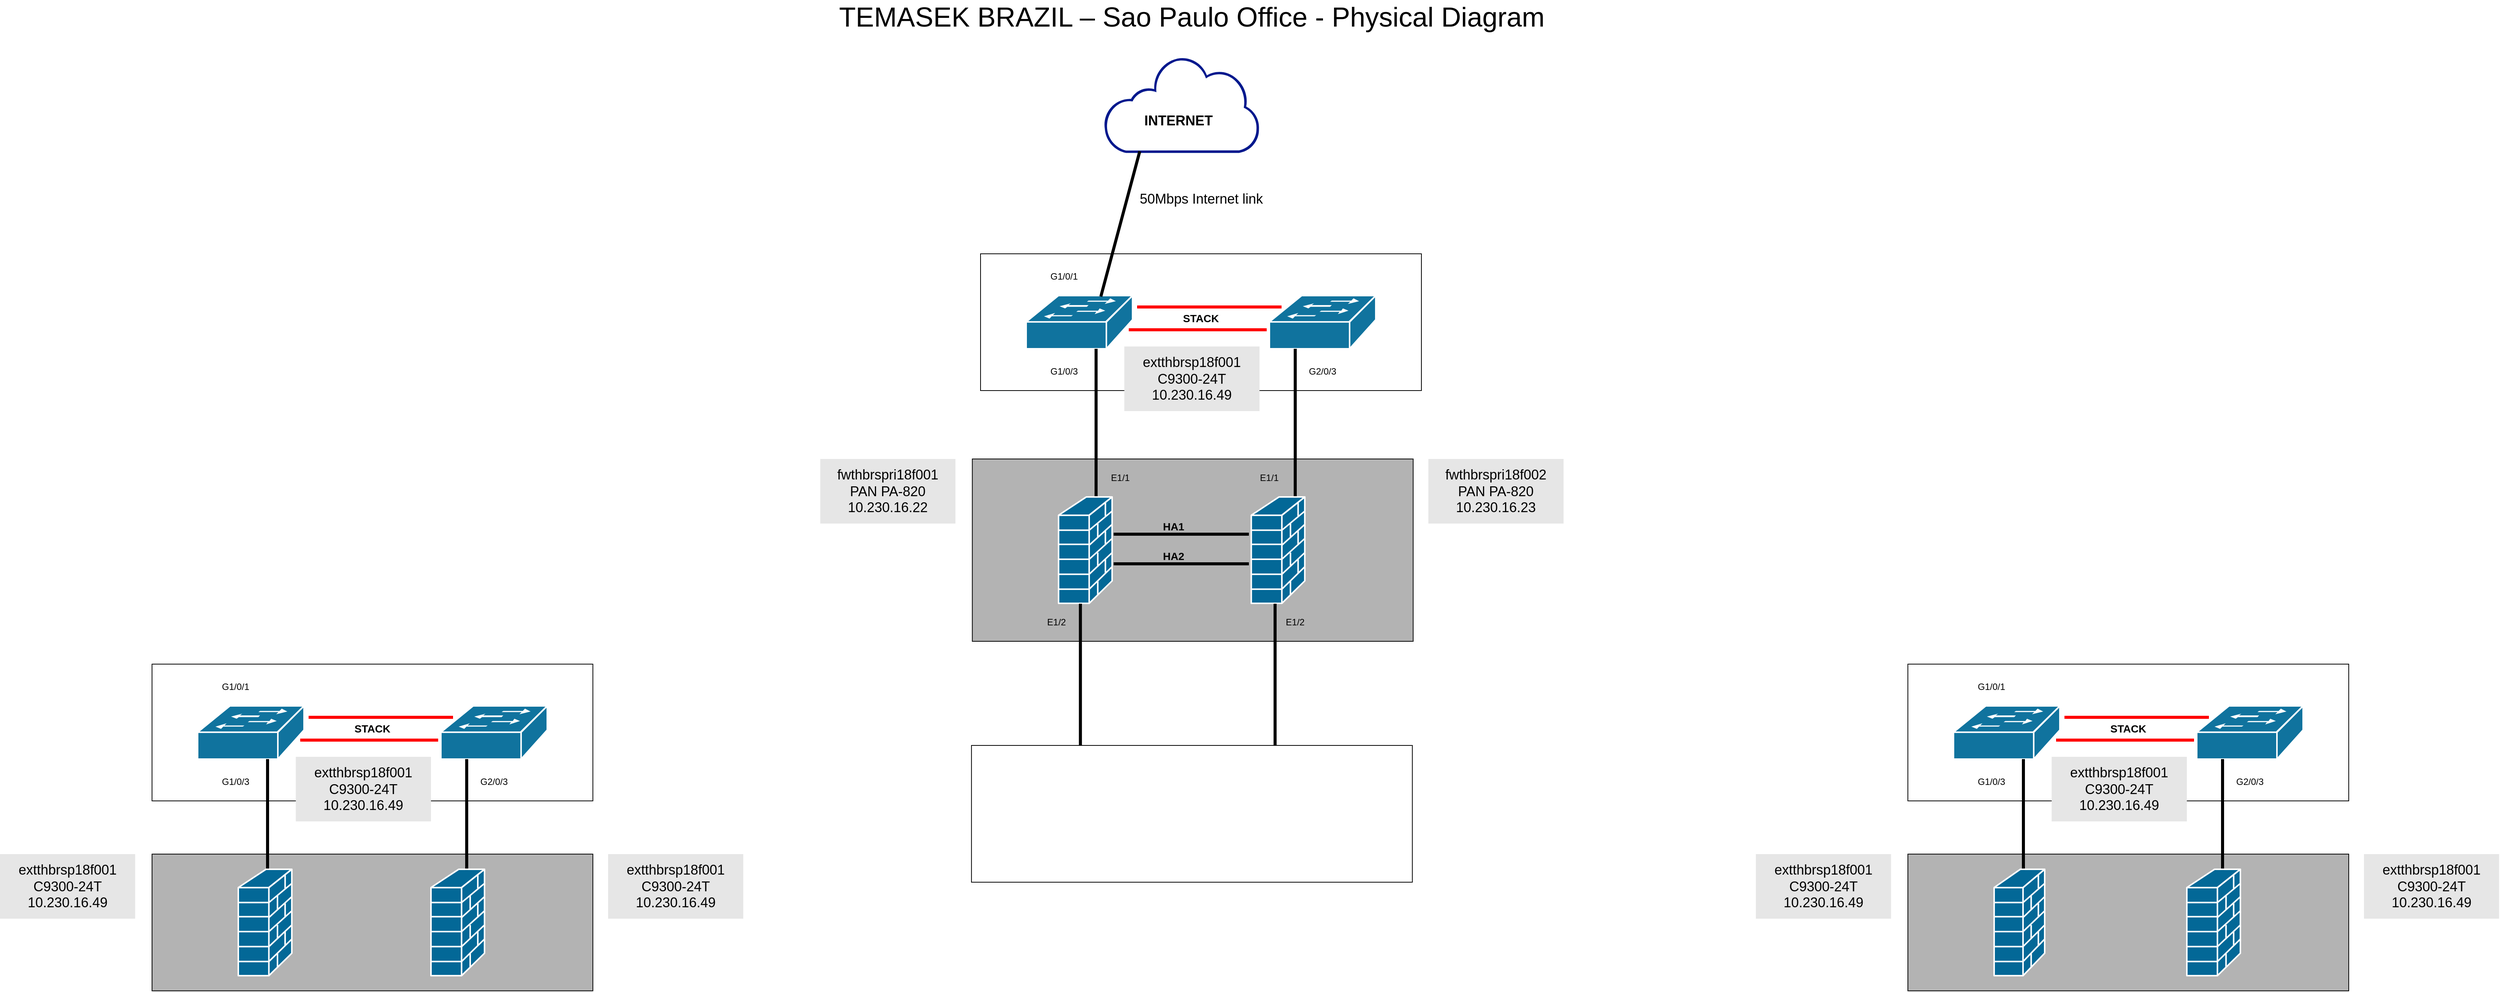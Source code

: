 <mxfile version="21.3.7" type="github">
  <diagram name="Page-1" id="c37626ed-c26b-45fb-9056-f9ebc6bb27b6">
    <mxGraphModel dx="2875" dy="1147" grid="1" gridSize="10" guides="1" tooltips="1" connect="1" arrows="1" fold="1" page="1" pageScale="1" pageWidth="1100" pageHeight="850" background="none" math="0" shadow="0">
      <root>
        <mxCell id="0" />
        <mxCell id="1" style="" parent="0" />
        <mxCell id="zVsSm3GNM5P4r3RZKPwx-50" value="" style="whiteSpace=wrap;html=1;fillColor=#B3B3B3;" parent="1" vertex="1">
          <mxGeometry x="-280.83" y="-120" width="580" height="240" as="geometry" />
        </mxCell>
        <mxCell id="zVsSm3GNM5P4r3RZKPwx-32" value="" style="whiteSpace=wrap;html=1;" parent="1" vertex="1">
          <mxGeometry x="-270" y="-390" width="580" height="180" as="geometry" />
        </mxCell>
        <mxCell id="zVsSm3GNM5P4r3RZKPwx-3" value="" style="shape=mxgraph.cisco.switches.workgroup_switch;html=1;dashed=0;fillColor=#10739E;strokeColor=#ffffff;strokeWidth=2;verticalLabelPosition=bottom;verticalAlign=top;fontFamily=Helvetica;fontSize=36;fontColor=#FFB366" parent="1" vertex="1">
          <mxGeometry x="-210" y="-335" width="140" height="70" as="geometry" />
        </mxCell>
        <mxCell id="zVsSm3GNM5P4r3RZKPwx-8" value="" style="shape=mxgraph.cisco.security.firewall;html=1;pointerEvents=1;dashed=0;fillColor=#036897;strokeColor=#ffffff;strokeWidth=2;verticalLabelPosition=bottom;verticalAlign=top;align=center;outlineConnect=0;" parent="1" vertex="1">
          <mxGeometry x="-167.34" y="-70" width="70.43" height="140" as="geometry" />
        </mxCell>
        <mxCell id="zVsSm3GNM5P4r3RZKPwx-10" value="" style="sketch=0;aspect=fixed;pointerEvents=1;shadow=0;dashed=0;html=1;strokeColor=none;labelPosition=center;verticalLabelPosition=bottom;verticalAlign=top;align=center;fillColor=#00188D;shape=mxgraph.mscae.enterprise.internet_hollow" parent="1" vertex="1">
          <mxGeometry x="-108.16" y="-650" width="205.16" height="127.2" as="geometry" />
        </mxCell>
        <mxCell id="zVsSm3GNM5P4r3RZKPwx-12" value="G1/0/1" style="text;strokeColor=none;align=center;fillColor=none;html=1;verticalAlign=middle;whiteSpace=wrap;rounded=0;" parent="1" vertex="1">
          <mxGeometry x="-190" y="-375" width="60" height="30" as="geometry" />
        </mxCell>
        <mxCell id="zVsSm3GNM5P4r3RZKPwx-13" value="G1/0/3" style="text;strokeColor=none;align=center;fillColor=none;html=1;verticalAlign=middle;whiteSpace=wrap;rounded=0;" parent="1" vertex="1">
          <mxGeometry x="-190" y="-250" width="60" height="30" as="geometry" />
        </mxCell>
        <mxCell id="zVsSm3GNM5P4r3RZKPwx-19" value="G2/0/3" style="text;strokeColor=none;align=center;fillColor=none;html=1;verticalAlign=middle;whiteSpace=wrap;rounded=0;" parent="1" vertex="1">
          <mxGeometry x="150" y="-250" width="60" height="30" as="geometry" />
        </mxCell>
        <mxCell id="zVsSm3GNM5P4r3RZKPwx-24" value="" style="line;html=1;strokeColor=#FF0000;fillColor=#FF0000;" parent="1" vertex="1">
          <mxGeometry x="-75" y="-295" width="181.45" height="10" as="geometry" />
        </mxCell>
        <mxCell id="zVsSm3GNM5P4r3RZKPwx-26" value="" style="shape=mxgraph.cisco.switches.workgroup_switch;html=1;dashed=0;fillColor=#10739E;strokeColor=#ffffff;strokeWidth=2;verticalLabelPosition=bottom;verticalAlign=top;fontFamily=Helvetica;fontSize=36;fontColor=#FFB366" parent="1" vertex="1">
          <mxGeometry x="110" y="-335" width="140" height="70" as="geometry" />
        </mxCell>
        <mxCell id="zVsSm3GNM5P4r3RZKPwx-27" value="" style="line;html=1;strokeColor=#FF0000;fillColor=#FF0000;" parent="1" vertex="1">
          <mxGeometry x="-64" y="-325" width="190" height="10" as="geometry" />
        </mxCell>
        <mxCell id="zVsSm3GNM5P4r3RZKPwx-28" value="&lt;b&gt;&lt;font style=&quot;font-size: 14px;&quot;&gt;STACK&lt;/font&gt;&lt;/b&gt;" style="text;strokeColor=none;align=center;fillColor=none;html=1;verticalAlign=middle;whiteSpace=wrap;rounded=0;" parent="1" vertex="1">
          <mxGeometry x="-10" y="-320" width="60" height="30" as="geometry" />
        </mxCell>
        <mxCell id="zVsSm3GNM5P4r3RZKPwx-29" value="&lt;font style=&quot;font-size: 36px;&quot;&gt;TEMASEK BRAZIL – Sao Paulo Office - Physical Diagram&lt;/font&gt;" style="text;strokeColor=none;align=center;fillColor=none;html=1;verticalAlign=middle;whiteSpace=wrap;rounded=0;" parent="1" vertex="1">
          <mxGeometry x="-496.92" y="-717" width="1010" height="30" as="geometry" />
        </mxCell>
        <mxCell id="zVsSm3GNM5P4r3RZKPwx-46" value="" style="line;html=1;strokeColor=#000000;fillColor=#FF0000;rotation=-75;" parent="1" vertex="1">
          <mxGeometry x="-185.08" y="-434.34" width="197.91" height="10" as="geometry" />
        </mxCell>
        <mxCell id="zVsSm3GNM5P4r3RZKPwx-42" value="" style="line;html=1;strokeColor=#000000;fillColor=#FF0000;rotation=-90;" parent="1" vertex="1">
          <mxGeometry x="46" y="-172" width="196" height="10" as="geometry" />
        </mxCell>
        <mxCell id="zVsSm3GNM5P4r3RZKPwx-43" value="&lt;font style=&quot;font-size: 18px;&quot;&gt;extthbrsp18f001&lt;br&gt;C9300-24T&lt;br&gt;10.230.16.49&lt;/font&gt;" style="text;strokeColor=none;align=center;fillColor=#E6E6E6;html=1;verticalAlign=middle;whiteSpace=wrap;rounded=0;" parent="1" vertex="1">
          <mxGeometry x="-80.83" y="-268" width="177.83" height="85" as="geometry" />
        </mxCell>
        <mxCell id="zVsSm3GNM5P4r3RZKPwx-52" value="" style="shape=mxgraph.cisco.security.firewall;html=1;pointerEvents=1;dashed=0;fillColor=#036897;strokeColor=#ffffff;strokeWidth=2;verticalLabelPosition=bottom;verticalAlign=top;align=center;outlineConnect=0;" parent="1" vertex="1">
          <mxGeometry x="86.17" y="-70" width="70.43" height="140" as="geometry" />
        </mxCell>
        <mxCell id="zVsSm3GNM5P4r3RZKPwx-53" value="" style="line;html=1;strokeColor=#000000;fillColor=#FF0000;rotation=-90;" parent="1" vertex="1">
          <mxGeometry x="-215" y="-173" width="194" height="10" as="geometry" />
        </mxCell>
        <mxCell id="zVsSm3GNM5P4r3RZKPwx-55" value="&lt;font style=&quot;font-size: 18px;&quot;&gt;fwthbrspri18f002&lt;br&gt;PAN PA-820&lt;br&gt;10.230.16.23&lt;/font&gt;" style="text;strokeColor=none;align=center;fillColor=#E6E6E6;html=1;verticalAlign=middle;whiteSpace=wrap;rounded=0;" parent="1" vertex="1">
          <mxGeometry x="319.17" y="-120" width="177.83" height="85" as="geometry" />
        </mxCell>
        <mxCell id="zVsSm3GNM5P4r3RZKPwx-56" value="&lt;font style=&quot;font-size: 18px;&quot;&gt;fwthbrspri18f001&lt;br&gt;PAN PA-820&lt;br&gt;10.230.16.22&lt;/font&gt;" style="text;strokeColor=none;align=center;fillColor=#E6E6E6;html=1;verticalAlign=middle;whiteSpace=wrap;rounded=0;" parent="1" vertex="1">
          <mxGeometry x="-480.83" y="-120" width="177.83" height="85" as="geometry" />
        </mxCell>
        <mxCell id="zVsSm3GNM5P4r3RZKPwx-74" value="" style="whiteSpace=wrap;html=1;fillColor=#B3B3B3;" parent="1" vertex="1">
          <mxGeometry x="950" y="400" width="580" height="180" as="geometry" />
        </mxCell>
        <mxCell id="zVsSm3GNM5P4r3RZKPwx-75" value="" style="whiteSpace=wrap;html=1;" parent="1" vertex="1">
          <mxGeometry x="950" y="150" width="580" height="180" as="geometry" />
        </mxCell>
        <mxCell id="zVsSm3GNM5P4r3RZKPwx-76" value="" style="shape=mxgraph.cisco.switches.workgroup_switch;html=1;dashed=0;fillColor=#10739E;strokeColor=#ffffff;strokeWidth=2;verticalLabelPosition=bottom;verticalAlign=top;fontFamily=Helvetica;fontSize=36;fontColor=#FFB366" parent="1" vertex="1">
          <mxGeometry x="1010.0" y="205" width="140" height="70" as="geometry" />
        </mxCell>
        <mxCell id="zVsSm3GNM5P4r3RZKPwx-77" value="" style="shape=mxgraph.cisco.security.firewall;html=1;pointerEvents=1;dashed=0;fillColor=#036897;strokeColor=#ffffff;strokeWidth=2;verticalLabelPosition=bottom;verticalAlign=top;align=center;outlineConnect=0;" parent="1" vertex="1">
          <mxGeometry x="1063.49" y="420" width="66.51" height="140" as="geometry" />
        </mxCell>
        <mxCell id="zVsSm3GNM5P4r3RZKPwx-78" value="G1/0/1" style="text;strokeColor=none;align=center;fillColor=none;html=1;verticalAlign=middle;whiteSpace=wrap;rounded=0;" parent="1" vertex="1">
          <mxGeometry x="1030" y="165" width="60" height="30" as="geometry" />
        </mxCell>
        <mxCell id="zVsSm3GNM5P4r3RZKPwx-79" value="G1/0/3" style="text;strokeColor=none;align=center;fillColor=none;html=1;verticalAlign=middle;whiteSpace=wrap;rounded=0;" parent="1" vertex="1">
          <mxGeometry x="1030" y="290" width="60" height="30" as="geometry" />
        </mxCell>
        <mxCell id="zVsSm3GNM5P4r3RZKPwx-80" value="G2/0/3" style="text;strokeColor=none;align=center;fillColor=none;html=1;verticalAlign=middle;whiteSpace=wrap;rounded=0;" parent="1" vertex="1">
          <mxGeometry x="1370" y="290" width="60" height="30" as="geometry" />
        </mxCell>
        <mxCell id="zVsSm3GNM5P4r3RZKPwx-81" value="" style="line;html=1;strokeColor=#FF0000;fillColor=#FF0000;" parent="1" vertex="1">
          <mxGeometry x="1145" y="245" width="181.45" height="10" as="geometry" />
        </mxCell>
        <mxCell id="zVsSm3GNM5P4r3RZKPwx-82" value="" style="shape=mxgraph.cisco.switches.workgroup_switch;html=1;dashed=0;fillColor=#10739E;strokeColor=#ffffff;strokeWidth=2;verticalLabelPosition=bottom;verticalAlign=top;fontFamily=Helvetica;fontSize=36;fontColor=#FFB366" parent="1" vertex="1">
          <mxGeometry x="1330" y="205" width="140" height="70" as="geometry" />
        </mxCell>
        <mxCell id="zVsSm3GNM5P4r3RZKPwx-83" value="" style="line;html=1;strokeColor=#FF0000;fillColor=#FF0000;" parent="1" vertex="1">
          <mxGeometry x="1156" y="215" width="190" height="10" as="geometry" />
        </mxCell>
        <mxCell id="zVsSm3GNM5P4r3RZKPwx-84" value="&lt;b&gt;&lt;font style=&quot;font-size: 14px;&quot;&gt;STACK&lt;/font&gt;&lt;/b&gt;" style="text;strokeColor=none;align=center;fillColor=none;html=1;verticalAlign=middle;whiteSpace=wrap;rounded=0;" parent="1" vertex="1">
          <mxGeometry x="1210" y="220" width="60" height="30" as="geometry" />
        </mxCell>
        <mxCell id="zVsSm3GNM5P4r3RZKPwx-85" value="" style="line;html=1;strokeColor=#000000;fillColor=#FF0000;rotation=-90;" parent="1" vertex="1">
          <mxGeometry x="1292" y="342" width="144" height="10" as="geometry" />
        </mxCell>
        <mxCell id="zVsSm3GNM5P4r3RZKPwx-86" value="&lt;font style=&quot;font-size: 18px;&quot;&gt;extthbrsp18f001&lt;br&gt;C9300-24T&lt;br&gt;10.230.16.49&lt;/font&gt;" style="text;strokeColor=none;align=center;fillColor=#E6E6E6;html=1;verticalAlign=middle;whiteSpace=wrap;rounded=0;" parent="1" vertex="1">
          <mxGeometry x="1139.17" y="272" width="177.83" height="85" as="geometry" />
        </mxCell>
        <mxCell id="zVsSm3GNM5P4r3RZKPwx-87" value="" style="shape=mxgraph.cisco.security.firewall;html=1;pointerEvents=1;dashed=0;fillColor=#036897;strokeColor=#ffffff;strokeWidth=2;verticalLabelPosition=bottom;verticalAlign=top;align=center;outlineConnect=0;" parent="1" vertex="1">
          <mxGeometry x="1317" y="420" width="70.43" height="140" as="geometry" />
        </mxCell>
        <mxCell id="zVsSm3GNM5P4r3RZKPwx-88" value="" style="line;html=1;strokeColor=#000000;fillColor=#FF0000;rotation=-90;" parent="1" vertex="1">
          <mxGeometry x="1030" y="342" width="144" height="10" as="geometry" />
        </mxCell>
        <mxCell id="zVsSm3GNM5P4r3RZKPwx-89" value="&lt;font style=&quot;font-size: 18px;&quot;&gt;extthbrsp18f001&lt;br&gt;C9300-24T&lt;br&gt;10.230.16.49&lt;/font&gt;" style="text;strokeColor=none;align=center;fillColor=#E6E6E6;html=1;verticalAlign=middle;whiteSpace=wrap;rounded=0;" parent="1" vertex="1">
          <mxGeometry x="1550" y="400" width="177.83" height="85" as="geometry" />
        </mxCell>
        <mxCell id="zVsSm3GNM5P4r3RZKPwx-90" value="&lt;font style=&quot;font-size: 18px;&quot;&gt;extthbrsp18f001&lt;br&gt;C9300-24T&lt;br&gt;10.230.16.49&lt;/font&gt;" style="text;strokeColor=none;align=center;fillColor=#E6E6E6;html=1;verticalAlign=middle;whiteSpace=wrap;rounded=0;" parent="1" vertex="1">
          <mxGeometry x="750" y="400" width="177.83" height="85" as="geometry" />
        </mxCell>
        <mxCell id="zVsSm3GNM5P4r3RZKPwx-91" value="" style="whiteSpace=wrap;html=1;fillColor=#B3B3B3;" parent="1" vertex="1">
          <mxGeometry x="-1360" y="400" width="580" height="180" as="geometry" />
        </mxCell>
        <mxCell id="zVsSm3GNM5P4r3RZKPwx-92" value="" style="whiteSpace=wrap;html=1;" parent="1" vertex="1">
          <mxGeometry x="-1360" y="150" width="580" height="180" as="geometry" />
        </mxCell>
        <mxCell id="zVsSm3GNM5P4r3RZKPwx-93" value="" style="shape=mxgraph.cisco.switches.workgroup_switch;html=1;dashed=0;fillColor=#10739E;strokeColor=#ffffff;strokeWidth=2;verticalLabelPosition=bottom;verticalAlign=top;fontFamily=Helvetica;fontSize=36;fontColor=#FFB366" parent="1" vertex="1">
          <mxGeometry x="-1300" y="205" width="140" height="70" as="geometry" />
        </mxCell>
        <mxCell id="zVsSm3GNM5P4r3RZKPwx-94" value="" style="shape=mxgraph.cisco.security.firewall;html=1;pointerEvents=1;dashed=0;fillColor=#036897;strokeColor=#ffffff;strokeWidth=2;verticalLabelPosition=bottom;verticalAlign=top;align=center;outlineConnect=0;" parent="1" vertex="1">
          <mxGeometry x="-1246.51" y="420" width="70.43" height="140" as="geometry" />
        </mxCell>
        <mxCell id="zVsSm3GNM5P4r3RZKPwx-95" value="G1/0/1" style="text;strokeColor=none;align=center;fillColor=none;html=1;verticalAlign=middle;whiteSpace=wrap;rounded=0;" parent="1" vertex="1">
          <mxGeometry x="-1280" y="165" width="60" height="30" as="geometry" />
        </mxCell>
        <mxCell id="zVsSm3GNM5P4r3RZKPwx-96" value="G1/0/3" style="text;strokeColor=none;align=center;fillColor=none;html=1;verticalAlign=middle;whiteSpace=wrap;rounded=0;" parent="1" vertex="1">
          <mxGeometry x="-1280" y="290" width="60" height="30" as="geometry" />
        </mxCell>
        <mxCell id="zVsSm3GNM5P4r3RZKPwx-97" value="G2/0/3" style="text;strokeColor=none;align=center;fillColor=none;html=1;verticalAlign=middle;whiteSpace=wrap;rounded=0;" parent="1" vertex="1">
          <mxGeometry x="-940" y="290" width="60" height="30" as="geometry" />
        </mxCell>
        <mxCell id="zVsSm3GNM5P4r3RZKPwx-98" value="" style="line;html=1;strokeColor=#FF0000;fillColor=#FF0000;" parent="1" vertex="1">
          <mxGeometry x="-1165" y="245" width="181.45" height="10" as="geometry" />
        </mxCell>
        <mxCell id="zVsSm3GNM5P4r3RZKPwx-99" value="" style="shape=mxgraph.cisco.switches.workgroup_switch;html=1;dashed=0;fillColor=#10739E;strokeColor=#ffffff;strokeWidth=2;verticalLabelPosition=bottom;verticalAlign=top;fontFamily=Helvetica;fontSize=36;fontColor=#FFB366" parent="1" vertex="1">
          <mxGeometry x="-980" y="205" width="140" height="70" as="geometry" />
        </mxCell>
        <mxCell id="zVsSm3GNM5P4r3RZKPwx-100" value="" style="line;html=1;strokeColor=#FF0000;fillColor=#FF0000;" parent="1" vertex="1">
          <mxGeometry x="-1154" y="215" width="190" height="10" as="geometry" />
        </mxCell>
        <mxCell id="zVsSm3GNM5P4r3RZKPwx-101" value="&lt;b&gt;&lt;font style=&quot;font-size: 14px;&quot;&gt;STACK&lt;/font&gt;&lt;/b&gt;" style="text;strokeColor=none;align=center;fillColor=none;html=1;verticalAlign=middle;whiteSpace=wrap;rounded=0;" parent="1" vertex="1">
          <mxGeometry x="-1100" y="220" width="60" height="30" as="geometry" />
        </mxCell>
        <mxCell id="zVsSm3GNM5P4r3RZKPwx-102" value="" style="line;html=1;strokeColor=#000000;fillColor=#FF0000;rotation=-90;" parent="1" vertex="1">
          <mxGeometry x="-1018" y="342" width="144" height="10" as="geometry" />
        </mxCell>
        <mxCell id="zVsSm3GNM5P4r3RZKPwx-103" value="&lt;font style=&quot;font-size: 18px;&quot;&gt;extthbrsp18f001&lt;br&gt;C9300-24T&lt;br&gt;10.230.16.49&lt;/font&gt;" style="text;strokeColor=none;align=center;fillColor=#E6E6E6;html=1;verticalAlign=middle;whiteSpace=wrap;rounded=0;" parent="1" vertex="1">
          <mxGeometry x="-1170.83" y="272" width="177.83" height="85" as="geometry" />
        </mxCell>
        <mxCell id="zVsSm3GNM5P4r3RZKPwx-104" value="" style="shape=mxgraph.cisco.security.firewall;html=1;pointerEvents=1;dashed=0;fillColor=#036897;strokeColor=#ffffff;strokeWidth=2;verticalLabelPosition=bottom;verticalAlign=top;align=center;outlineConnect=0;" parent="1" vertex="1">
          <mxGeometry x="-993" y="420" width="70.43" height="140" as="geometry" />
        </mxCell>
        <mxCell id="zVsSm3GNM5P4r3RZKPwx-105" value="" style="line;html=1;strokeColor=#000000;fillColor=#FF0000;rotation=-90;" parent="1" vertex="1">
          <mxGeometry x="-1280" y="342" width="144" height="10" as="geometry" />
        </mxCell>
        <mxCell id="zVsSm3GNM5P4r3RZKPwx-106" value="&lt;font style=&quot;font-size: 18px;&quot;&gt;extthbrsp18f001&lt;br&gt;C9300-24T&lt;br&gt;10.230.16.49&lt;/font&gt;" style="text;strokeColor=none;align=center;fillColor=#E6E6E6;html=1;verticalAlign=middle;whiteSpace=wrap;rounded=0;" parent="1" vertex="1">
          <mxGeometry x="-760" y="400" width="177.83" height="85" as="geometry" />
        </mxCell>
        <mxCell id="zVsSm3GNM5P4r3RZKPwx-107" value="&lt;font style=&quot;font-size: 18px;&quot;&gt;extthbrsp18f001&lt;br&gt;C9300-24T&lt;br&gt;10.230.16.49&lt;/font&gt;" style="text;strokeColor=none;align=center;fillColor=#E6E6E6;html=1;verticalAlign=middle;whiteSpace=wrap;rounded=0;" parent="1" vertex="1">
          <mxGeometry x="-1560" y="400" width="177.83" height="85" as="geometry" />
        </mxCell>
        <mxCell id="vTYYTcCQBsunpqbKioIv-1" value="&lt;font style=&quot;font-size: 18px;&quot;&gt;50Mbps Internet link&lt;/font&gt;" style="text;strokeColor=none;align=center;fillColor=none;html=1;verticalAlign=middle;whiteSpace=wrap;rounded=0;" vertex="1" parent="1">
          <mxGeometry x="-78.41" y="-477" width="197.17" height="30" as="geometry" />
        </mxCell>
        <mxCell id="vTYYTcCQBsunpqbKioIv-4" value="E1/1" style="text;strokeColor=none;align=center;fillColor=none;html=1;verticalAlign=middle;whiteSpace=wrap;rounded=0;" vertex="1" parent="1">
          <mxGeometry x="-116.12" y="-110" width="60" height="30" as="geometry" />
        </mxCell>
        <mxCell id="vTYYTcCQBsunpqbKioIv-5" value="E1/2" style="text;strokeColor=none;align=center;fillColor=none;html=1;verticalAlign=middle;whiteSpace=wrap;rounded=0;" vertex="1" parent="1">
          <mxGeometry x="-200" y="80" width="60" height="30" as="geometry" />
        </mxCell>
        <mxCell id="vTYYTcCQBsunpqbKioIv-8" value="E1/1" style="text;strokeColor=none;align=center;fillColor=none;html=1;verticalAlign=middle;whiteSpace=wrap;rounded=0;" vertex="1" parent="1">
          <mxGeometry x="80.0" y="-110" width="60" height="30" as="geometry" />
        </mxCell>
        <mxCell id="vTYYTcCQBsunpqbKioIv-9" value="E1/2" style="text;strokeColor=none;align=center;fillColor=none;html=1;verticalAlign=middle;whiteSpace=wrap;rounded=0;" vertex="1" parent="1">
          <mxGeometry x="114.0" y="80" width="60" height="30" as="geometry" />
        </mxCell>
        <mxCell id="vTYYTcCQBsunpqbKioIv-10" value="" style="line;html=1;strokeColor=#000000;fillColor=#FF0000;rotation=-180;" vertex="1" parent="1">
          <mxGeometry x="-94.91" y="-26" width="177.92" height="10" as="geometry" />
        </mxCell>
        <mxCell id="vTYYTcCQBsunpqbKioIv-11" value="" style="line;html=1;strokeColor=#000000;fillColor=#FF0000;rotation=-180;" vertex="1" parent="1">
          <mxGeometry x="-94.91" y="13" width="177.92" height="10" as="geometry" />
        </mxCell>
        <mxCell id="vTYYTcCQBsunpqbKioIv-12" value="&lt;b&gt;&lt;font style=&quot;font-size: 14px;&quot;&gt;HA1&lt;/font&gt;&lt;/b&gt;" style="text;strokeColor=none;align=center;fillColor=none;html=1;verticalAlign=middle;whiteSpace=wrap;rounded=0;" vertex="1" parent="1">
          <mxGeometry x="-46.41" y="-46" width="60" height="30" as="geometry" />
        </mxCell>
        <mxCell id="vTYYTcCQBsunpqbKioIv-13" value="&lt;b&gt;&lt;font style=&quot;font-size: 14px;&quot;&gt;HA2&lt;/font&gt;&lt;/b&gt;" style="text;strokeColor=none;align=center;fillColor=none;html=1;verticalAlign=middle;whiteSpace=wrap;rounded=0;" vertex="1" parent="1">
          <mxGeometry x="-46.41" y="-7" width="60" height="30" as="geometry" />
        </mxCell>
        <mxCell id="vTYYTcCQBsunpqbKioIv-14" value="&lt;font style=&quot;font-size: 18px;&quot;&gt;&lt;b&gt;INTERNET&lt;/b&gt;&lt;/font&gt;" style="text;strokeColor=none;align=center;fillColor=none;html=1;verticalAlign=middle;whiteSpace=wrap;rounded=0;" vertex="1" parent="1">
          <mxGeometry x="-108.16" y="-580" width="197.17" height="30" as="geometry" />
        </mxCell>
        <mxCell id="vTYYTcCQBsunpqbKioIv-16" value="" style="whiteSpace=wrap;html=1;" vertex="1" parent="1">
          <mxGeometry x="-281.92" y="257" width="580" height="180" as="geometry" />
        </mxCell>
        <mxCell id="vTYYTcCQBsunpqbKioIv-17" value="" style="line;html=1;strokeColor=#000000;fillColor=#FF0000;rotation=-90;" vertex="1" parent="1">
          <mxGeometry x="-232.12" y="159" width="187" height="10" as="geometry" />
        </mxCell>
        <mxCell id="vTYYTcCQBsunpqbKioIv-18" value="" style="line;html=1;strokeColor=#000000;fillColor=#FF0000;rotation=-90;" vertex="1" parent="1">
          <mxGeometry x="24" y="159" width="187" height="10" as="geometry" />
        </mxCell>
      </root>
    </mxGraphModel>
  </diagram>
</mxfile>
